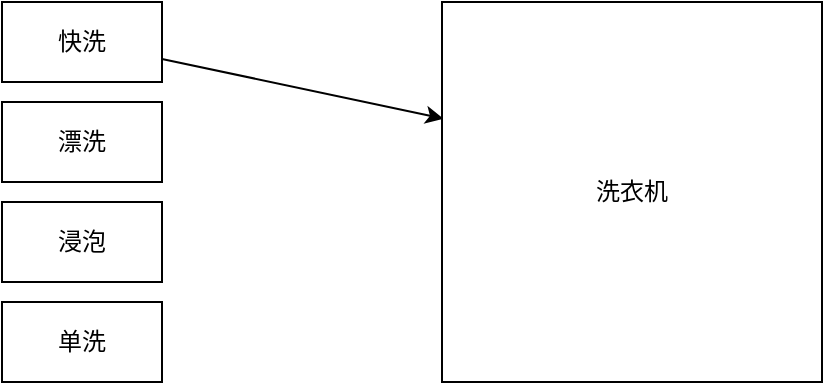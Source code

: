<mxfile>
    <diagram id="LJtLJr3oxzAxlioSJbR_" name="第 1 页">
        <mxGraphModel dx="715" dy="489" grid="1" gridSize="10" guides="1" tooltips="1" connect="1" arrows="1" fold="1" page="1" pageScale="1" pageWidth="1169" pageHeight="1654" math="0" shadow="0">
            <root>
                <mxCell id="0"/>
                <mxCell id="1" parent="0"/>
                <mxCell id="8" style="edgeStyle=none;html=1;entryX=0.004;entryY=0.307;entryDx=0;entryDy=0;entryPerimeter=0;" edge="1" parent="1" source="2" target="7">
                    <mxGeometry relative="1" as="geometry"/>
                </mxCell>
                <mxCell id="2" value="快洗" style="rounded=0;whiteSpace=wrap;html=1;" parent="1" vertex="1">
                    <mxGeometry x="90" y="50" width="80" height="40" as="geometry"/>
                </mxCell>
                <mxCell id="4" value="漂洗" style="rounded=0;whiteSpace=wrap;html=1;" parent="1" vertex="1">
                    <mxGeometry x="90" y="100" width="80" height="40" as="geometry"/>
                </mxCell>
                <mxCell id="5" value="浸泡" style="rounded=0;whiteSpace=wrap;html=1;" parent="1" vertex="1">
                    <mxGeometry x="90" y="150" width="80" height="40" as="geometry"/>
                </mxCell>
                <mxCell id="6" value="单洗" style="rounded=0;whiteSpace=wrap;html=1;" parent="1" vertex="1">
                    <mxGeometry x="90" y="200" width="80" height="40" as="geometry"/>
                </mxCell>
                <mxCell id="7" value="洗衣机" style="whiteSpace=wrap;html=1;aspect=fixed;" vertex="1" parent="1">
                    <mxGeometry x="310" y="50" width="190" height="190" as="geometry"/>
                </mxCell>
            </root>
        </mxGraphModel>
    </diagram>
</mxfile>
